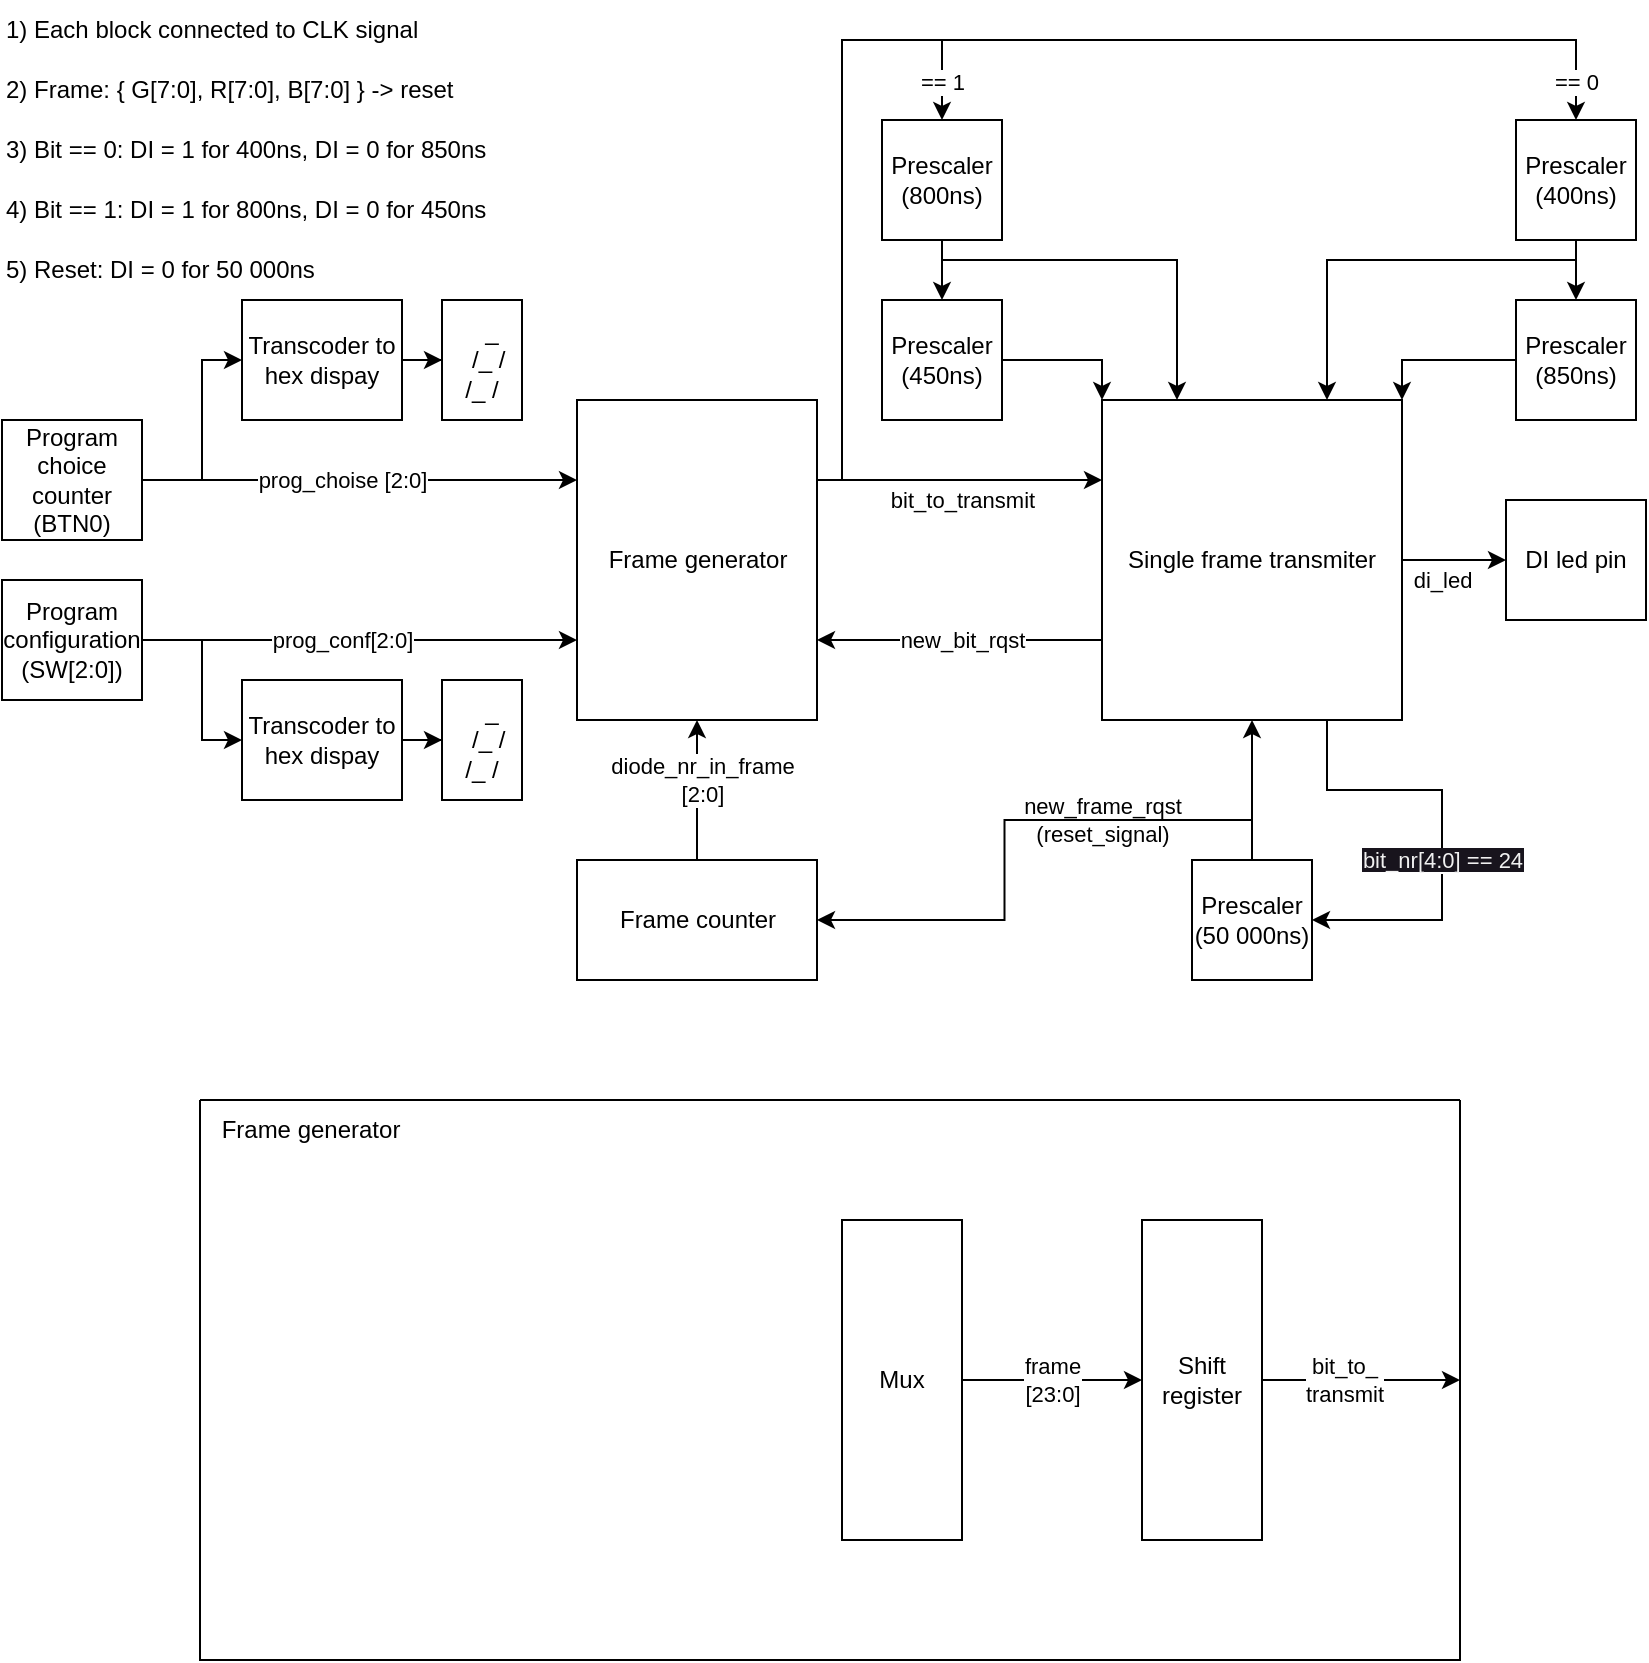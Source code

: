 <mxfile>
    <diagram id="C5RBs43oDa-KdzZeNtuy" name="Page-1">
        <mxGraphModel dx="2132" dy="1206" grid="1" gridSize="10" guides="1" tooltips="1" connect="1" arrows="1" fold="1" page="1" pageScale="1" pageWidth="827" pageHeight="1169" math="0" shadow="0">
            <root>
                <mxCell id="WIyWlLk6GJQsqaUBKTNV-0"/>
                <mxCell id="WIyWlLk6GJQsqaUBKTNV-1" parent="WIyWlLk6GJQsqaUBKTNV-0"/>
                <mxCell id="ReCScM4sRMLZIFWJEKZz-17" value="prog_choise [2:0]" style="edgeStyle=orthogonalEdgeStyle;rounded=0;orthogonalLoop=1;jettySize=auto;html=1;entryX=0;entryY=0.25;entryDx=0;entryDy=0;" parent="WIyWlLk6GJQsqaUBKTNV-1" source="ReCScM4sRMLZIFWJEKZz-0" target="ReCScM4sRMLZIFWJEKZz-15" edge="1">
                    <mxGeometry x="-0.081" relative="1" as="geometry">
                        <Array as="points">
                            <mxPoint x="140" y="240"/>
                            <mxPoint x="140" y="240"/>
                        </Array>
                        <mxPoint as="offset"/>
                    </mxGeometry>
                </mxCell>
                <mxCell id="ReCScM4sRMLZIFWJEKZz-23" style="edgeStyle=orthogonalEdgeStyle;rounded=0;orthogonalLoop=1;jettySize=auto;html=1;entryX=0;entryY=0.5;entryDx=0;entryDy=0;" parent="WIyWlLk6GJQsqaUBKTNV-1" source="ReCScM4sRMLZIFWJEKZz-0" target="ReCScM4sRMLZIFWJEKZz-3" edge="1">
                    <mxGeometry relative="1" as="geometry">
                        <Array as="points">
                            <mxPoint x="100" y="240"/>
                            <mxPoint x="100" y="180"/>
                        </Array>
                    </mxGeometry>
                </mxCell>
                <mxCell id="ReCScM4sRMLZIFWJEKZz-0" value="Program choice&lt;br&gt;counter&lt;br&gt;(BTN0)" style="rounded=0;whiteSpace=wrap;html=1;" parent="WIyWlLk6GJQsqaUBKTNV-1" vertex="1">
                    <mxGeometry y="210" width="70" height="60" as="geometry"/>
                </mxCell>
                <mxCell id="ReCScM4sRMLZIFWJEKZz-16" value="prog_conf[2:0]" style="edgeStyle=orthogonalEdgeStyle;rounded=0;orthogonalLoop=1;jettySize=auto;html=1;entryX=0;entryY=0.75;entryDx=0;entryDy=0;" parent="WIyWlLk6GJQsqaUBKTNV-1" source="ReCScM4sRMLZIFWJEKZz-1" target="ReCScM4sRMLZIFWJEKZz-15" edge="1">
                    <mxGeometry x="-0.081" relative="1" as="geometry">
                        <Array as="points">
                            <mxPoint x="90" y="320"/>
                            <mxPoint x="90" y="320"/>
                        </Array>
                        <mxPoint as="offset"/>
                    </mxGeometry>
                </mxCell>
                <mxCell id="ReCScM4sRMLZIFWJEKZz-24" style="edgeStyle=orthogonalEdgeStyle;rounded=0;orthogonalLoop=1;jettySize=auto;html=1;entryX=0;entryY=0.5;entryDx=0;entryDy=0;" parent="WIyWlLk6GJQsqaUBKTNV-1" source="ReCScM4sRMLZIFWJEKZz-1" target="ReCScM4sRMLZIFWJEKZz-9" edge="1">
                    <mxGeometry relative="1" as="geometry">
                        <Array as="points">
                            <mxPoint x="100" y="320"/>
                            <mxPoint x="100" y="370"/>
                        </Array>
                    </mxGeometry>
                </mxCell>
                <mxCell id="ReCScM4sRMLZIFWJEKZz-1" value="Program configuration&lt;br&gt;(SW[2:0])" style="rounded=0;whiteSpace=wrap;html=1;" parent="WIyWlLk6GJQsqaUBKTNV-1" vertex="1">
                    <mxGeometry y="290" width="70" height="60" as="geometry"/>
                </mxCell>
                <mxCell id="ReCScM4sRMLZIFWJEKZz-7" style="edgeStyle=orthogonalEdgeStyle;rounded=0;orthogonalLoop=1;jettySize=auto;html=1;" parent="WIyWlLk6GJQsqaUBKTNV-1" source="ReCScM4sRMLZIFWJEKZz-3" target="ReCScM4sRMLZIFWJEKZz-4" edge="1">
                    <mxGeometry relative="1" as="geometry"/>
                </mxCell>
                <mxCell id="ReCScM4sRMLZIFWJEKZz-3" value="Transcoder to hex dispay" style="rounded=0;whiteSpace=wrap;html=1;" parent="WIyWlLk6GJQsqaUBKTNV-1" vertex="1">
                    <mxGeometry x="120" y="150" width="80" height="60" as="geometry"/>
                </mxCell>
                <mxCell id="ReCScM4sRMLZIFWJEKZz-4" value="&amp;nbsp; &amp;nbsp; &amp;nbsp;_&amp;nbsp;&amp;nbsp;&lt;br&gt;&amp;nbsp; /_ /&lt;br&gt;/_ /" style="rounded=0;whiteSpace=wrap;html=1;" parent="WIyWlLk6GJQsqaUBKTNV-1" vertex="1">
                    <mxGeometry x="220" y="150" width="40" height="60" as="geometry"/>
                </mxCell>
                <mxCell id="ReCScM4sRMLZIFWJEKZz-8" style="edgeStyle=orthogonalEdgeStyle;rounded=0;orthogonalLoop=1;jettySize=auto;html=1;" parent="WIyWlLk6GJQsqaUBKTNV-1" source="ReCScM4sRMLZIFWJEKZz-9" target="ReCScM4sRMLZIFWJEKZz-10" edge="1">
                    <mxGeometry relative="1" as="geometry"/>
                </mxCell>
                <mxCell id="ReCScM4sRMLZIFWJEKZz-9" value="Transcoder to hex dispay" style="rounded=0;whiteSpace=wrap;html=1;" parent="WIyWlLk6GJQsqaUBKTNV-1" vertex="1">
                    <mxGeometry x="120" y="340" width="80" height="60" as="geometry"/>
                </mxCell>
                <mxCell id="ReCScM4sRMLZIFWJEKZz-10" value="&amp;nbsp; &amp;nbsp; &amp;nbsp;_&amp;nbsp;&amp;nbsp;&lt;br&gt;&amp;nbsp; /_ /&lt;br&gt;/_ /" style="rounded=0;whiteSpace=wrap;html=1;" parent="WIyWlLk6GJQsqaUBKTNV-1" vertex="1">
                    <mxGeometry x="220" y="340" width="40" height="60" as="geometry"/>
                </mxCell>
                <mxCell id="ReCScM4sRMLZIFWJEKZz-19" value="bit_to_transmit" style="edgeStyle=orthogonalEdgeStyle;rounded=0;orthogonalLoop=1;jettySize=auto;html=1;exitX=1;exitY=0.25;exitDx=0;exitDy=0;entryX=0;entryY=0.25;entryDx=0;entryDy=0;" parent="WIyWlLk6GJQsqaUBKTNV-1" source="ReCScM4sRMLZIFWJEKZz-15" target="ReCScM4sRMLZIFWJEKZz-18" edge="1">
                    <mxGeometry x="0.018" y="-10" relative="1" as="geometry">
                        <mxPoint as="offset"/>
                    </mxGeometry>
                </mxCell>
                <mxCell id="ReCScM4sRMLZIFWJEKZz-75" value="== 1" style="edgeStyle=orthogonalEdgeStyle;rounded=0;orthogonalLoop=1;jettySize=auto;html=1;exitX=1;exitY=0.25;exitDx=0;exitDy=0;entryX=0.5;entryY=0;entryDx=0;entryDy=0;" parent="WIyWlLk6GJQsqaUBKTNV-1" source="ReCScM4sRMLZIFWJEKZz-15" target="ReCScM4sRMLZIFWJEKZz-46" edge="1">
                    <mxGeometry x="0.883" relative="1" as="geometry">
                        <Array as="points">
                            <mxPoint x="420" y="240"/>
                            <mxPoint x="420" y="20"/>
                            <mxPoint x="470" y="20"/>
                        </Array>
                        <mxPoint as="offset"/>
                    </mxGeometry>
                </mxCell>
                <mxCell id="ReCScM4sRMLZIFWJEKZz-76" value="== 0" style="edgeStyle=orthogonalEdgeStyle;rounded=0;orthogonalLoop=1;jettySize=auto;html=1;exitX=1;exitY=0.25;exitDx=0;exitDy=0;entryX=0.5;entryY=0;entryDx=0;entryDy=0;" parent="WIyWlLk6GJQsqaUBKTNV-1" source="ReCScM4sRMLZIFWJEKZz-15" target="ReCScM4sRMLZIFWJEKZz-44" edge="1">
                    <mxGeometry x="0.939" relative="1" as="geometry">
                        <Array as="points">
                            <mxPoint x="420" y="240"/>
                            <mxPoint x="420" y="20"/>
                            <mxPoint x="787" y="20"/>
                        </Array>
                        <mxPoint as="offset"/>
                    </mxGeometry>
                </mxCell>
                <mxCell id="ReCScM4sRMLZIFWJEKZz-15" value="Frame generator" style="rounded=0;whiteSpace=wrap;html=1;" parent="WIyWlLk6GJQsqaUBKTNV-1" vertex="1">
                    <mxGeometry x="287.5" y="200" width="120" height="160" as="geometry"/>
                </mxCell>
                <mxCell id="ReCScM4sRMLZIFWJEKZz-20" value="new_bit_rqst" style="edgeStyle=orthogonalEdgeStyle;rounded=0;orthogonalLoop=1;jettySize=auto;html=1;exitX=0;exitY=0.75;exitDx=0;exitDy=0;entryX=1;entryY=0.75;entryDx=0;entryDy=0;" parent="WIyWlLk6GJQsqaUBKTNV-1" source="ReCScM4sRMLZIFWJEKZz-18" target="ReCScM4sRMLZIFWJEKZz-15" edge="1">
                    <mxGeometry x="-0.015" relative="1" as="geometry">
                        <mxPoint as="offset"/>
                    </mxGeometry>
                </mxCell>
                <mxCell id="ReCScM4sRMLZIFWJEKZz-43" value="di_led" style="edgeStyle=orthogonalEdgeStyle;rounded=0;orthogonalLoop=1;jettySize=auto;html=1;exitX=1;exitY=0.5;exitDx=0;exitDy=0;entryX=0;entryY=0.5;entryDx=0;entryDy=0;" parent="WIyWlLk6GJQsqaUBKTNV-1" source="ReCScM4sRMLZIFWJEKZz-18" target="ReCScM4sRMLZIFWJEKZz-42" edge="1">
                    <mxGeometry x="-0.231" y="-10" relative="1" as="geometry">
                        <mxPoint as="offset"/>
                    </mxGeometry>
                </mxCell>
                <mxCell id="SBEQxGCfqNhmNSEYYJd9-0" value="&lt;span style=&quot;color: rgb(240, 240, 240); font-family: Helvetica; font-size: 11px; font-style: normal; font-variant-ligatures: normal; font-variant-caps: normal; font-weight: 400; letter-spacing: normal; orphans: 2; text-align: center; text-indent: 0px; text-transform: none; widows: 2; word-spacing: 0px; -webkit-text-stroke-width: 0px; background-color: rgb(24, 20, 29); text-decoration-thickness: initial; text-decoration-style: initial; text-decoration-color: initial; float: none; display: inline !important;&quot;&gt;bit_nr[4:0] == 24&lt;/span&gt;" style="edgeStyle=orthogonalEdgeStyle;rounded=0;orthogonalLoop=1;jettySize=auto;html=1;exitX=0.75;exitY=1;exitDx=0;exitDy=0;entryX=1;entryY=0.5;entryDx=0;entryDy=0;" parent="WIyWlLk6GJQsqaUBKTNV-1" source="ReCScM4sRMLZIFWJEKZz-18" target="ReCScM4sRMLZIFWJEKZz-29" edge="1">
                    <mxGeometry x="0.146" relative="1" as="geometry">
                        <mxPoint as="offset"/>
                    </mxGeometry>
                </mxCell>
                <mxCell id="ReCScM4sRMLZIFWJEKZz-18" value="Single frame transmiter" style="rounded=0;whiteSpace=wrap;html=1;" parent="WIyWlLk6GJQsqaUBKTNV-1" vertex="1">
                    <mxGeometry x="550" y="200" width="150" height="160" as="geometry"/>
                </mxCell>
                <mxCell id="ReCScM4sRMLZIFWJEKZz-26" value="diode_nr_in_frame&lt;br&gt;[2:0]" style="edgeStyle=orthogonalEdgeStyle;rounded=0;orthogonalLoop=1;jettySize=auto;html=1;exitX=0.5;exitY=0;exitDx=0;exitDy=0;entryX=0.5;entryY=1;entryDx=0;entryDy=0;" parent="WIyWlLk6GJQsqaUBKTNV-1" source="ReCScM4sRMLZIFWJEKZz-25" target="ReCScM4sRMLZIFWJEKZz-15" edge="1">
                    <mxGeometry x="0.143" y="-2" relative="1" as="geometry">
                        <mxPoint as="offset"/>
                    </mxGeometry>
                </mxCell>
                <mxCell id="ReCScM4sRMLZIFWJEKZz-25" value="Frame counter" style="rounded=0;whiteSpace=wrap;html=1;" parent="WIyWlLk6GJQsqaUBKTNV-1" vertex="1">
                    <mxGeometry x="287.5" y="430" width="120" height="60" as="geometry"/>
                </mxCell>
                <mxCell id="ReCScM4sRMLZIFWJEKZz-34" style="edgeStyle=orthogonalEdgeStyle;rounded=0;orthogonalLoop=1;jettySize=auto;html=1;exitX=0;exitY=0.5;exitDx=0;exitDy=0;entryX=0;entryY=0.5;entryDx=0;entryDy=0;" parent="WIyWlLk6GJQsqaUBKTNV-1" source="ReCScM4sRMLZIFWJEKZz-29" target="ReCScM4sRMLZIFWJEKZz-29" edge="1">
                    <mxGeometry relative="1" as="geometry"/>
                </mxCell>
                <mxCell id="ReCScM4sRMLZIFWJEKZz-37" value="new_frame_rqst&lt;br&gt;(reset_signal)" style="edgeStyle=orthogonalEdgeStyle;rounded=0;orthogonalLoop=1;jettySize=auto;html=1;entryX=0.5;entryY=1;entryDx=0;entryDy=0;" parent="WIyWlLk6GJQsqaUBKTNV-1" source="ReCScM4sRMLZIFWJEKZz-29" target="ReCScM4sRMLZIFWJEKZz-18" edge="1">
                    <mxGeometry x="-0.429" y="75" relative="1" as="geometry">
                        <mxPoint x="590" y="370" as="targetPoint"/>
                        <mxPoint as="offset"/>
                    </mxGeometry>
                </mxCell>
                <mxCell id="SBEQxGCfqNhmNSEYYJd9-1" style="edgeStyle=orthogonalEdgeStyle;rounded=0;orthogonalLoop=1;jettySize=auto;html=1;exitX=0.5;exitY=0;exitDx=0;exitDy=0;entryX=1;entryY=0.5;entryDx=0;entryDy=0;" parent="WIyWlLk6GJQsqaUBKTNV-1" source="ReCScM4sRMLZIFWJEKZz-29" target="ReCScM4sRMLZIFWJEKZz-25" edge="1">
                    <mxGeometry relative="1" as="geometry"/>
                </mxCell>
                <mxCell id="ReCScM4sRMLZIFWJEKZz-29" value="Prescaler&lt;br&gt;(50 000ns)" style="rounded=0;whiteSpace=wrap;html=1;" parent="WIyWlLk6GJQsqaUBKTNV-1" vertex="1">
                    <mxGeometry x="595" y="430" width="60" height="60" as="geometry"/>
                </mxCell>
                <mxCell id="ReCScM4sRMLZIFWJEKZz-38" value="2) Frame: { G[7:0], R[7:0], B[7:0] } -&amp;gt; reset" style="text;html=1;align=left;verticalAlign=middle;resizable=0;points=[];autosize=1;strokeColor=none;fillColor=none;" parent="WIyWlLk6GJQsqaUBKTNV-1" vertex="1">
                    <mxGeometry y="30" width="250" height="30" as="geometry"/>
                </mxCell>
                <mxCell id="ReCScM4sRMLZIFWJEKZz-39" value="3) Bit == 0: DI = 1 for 400ns, DI = 0 for 850ns" style="text;html=1;align=left;verticalAlign=middle;resizable=0;points=[];autosize=1;strokeColor=none;fillColor=none;" parent="WIyWlLk6GJQsqaUBKTNV-1" vertex="1">
                    <mxGeometry y="60" width="260" height="30" as="geometry"/>
                </mxCell>
                <mxCell id="ReCScM4sRMLZIFWJEKZz-40" value="4) Bit == 1: DI = 1 for 800ns, DI = 0 for 450ns" style="text;html=1;align=left;verticalAlign=middle;resizable=0;points=[];autosize=1;strokeColor=none;fillColor=none;" parent="WIyWlLk6GJQsqaUBKTNV-1" vertex="1">
                    <mxGeometry y="90" width="260" height="30" as="geometry"/>
                </mxCell>
                <mxCell id="ReCScM4sRMLZIFWJEKZz-41" value="5) Reset: DI = 0 for 50 000ns" style="text;html=1;align=left;verticalAlign=middle;resizable=0;points=[];autosize=1;strokeColor=none;fillColor=none;" parent="WIyWlLk6GJQsqaUBKTNV-1" vertex="1">
                    <mxGeometry y="120" width="180" height="30" as="geometry"/>
                </mxCell>
                <mxCell id="ReCScM4sRMLZIFWJEKZz-42" value="DI led pin" style="rounded=0;whiteSpace=wrap;html=1;" parent="WIyWlLk6GJQsqaUBKTNV-1" vertex="1">
                    <mxGeometry x="752" y="250" width="70" height="60" as="geometry"/>
                </mxCell>
                <mxCell id="ReCScM4sRMLZIFWJEKZz-71" style="edgeStyle=orthogonalEdgeStyle;rounded=0;orthogonalLoop=1;jettySize=auto;html=1;entryX=0.5;entryY=0;entryDx=0;entryDy=0;" parent="WIyWlLk6GJQsqaUBKTNV-1" source="ReCScM4sRMLZIFWJEKZz-44" target="ReCScM4sRMLZIFWJEKZz-45" edge="1">
                    <mxGeometry relative="1" as="geometry"/>
                </mxCell>
                <mxCell id="ReCScM4sRMLZIFWJEKZz-73" style="edgeStyle=orthogonalEdgeStyle;rounded=0;orthogonalLoop=1;jettySize=auto;html=1;exitX=0.5;exitY=1;exitDx=0;exitDy=0;entryX=0.75;entryY=0;entryDx=0;entryDy=0;" parent="WIyWlLk6GJQsqaUBKTNV-1" source="ReCScM4sRMLZIFWJEKZz-44" target="ReCScM4sRMLZIFWJEKZz-18" edge="1">
                    <mxGeometry relative="1" as="geometry">
                        <Array as="points">
                            <mxPoint x="787" y="130"/>
                            <mxPoint x="663" y="130"/>
                        </Array>
                    </mxGeometry>
                </mxCell>
                <mxCell id="ReCScM4sRMLZIFWJEKZz-44" value="Prescaler&lt;br&gt;(400ns)" style="rounded=0;whiteSpace=wrap;html=1;" parent="WIyWlLk6GJQsqaUBKTNV-1" vertex="1">
                    <mxGeometry x="757" y="60" width="60" height="60" as="geometry"/>
                </mxCell>
                <mxCell id="ReCScM4sRMLZIFWJEKZz-69" style="edgeStyle=orthogonalEdgeStyle;rounded=0;orthogonalLoop=1;jettySize=auto;html=1;entryX=1;entryY=0;entryDx=0;entryDy=0;" parent="WIyWlLk6GJQsqaUBKTNV-1" source="ReCScM4sRMLZIFWJEKZz-45" target="ReCScM4sRMLZIFWJEKZz-18" edge="1">
                    <mxGeometry relative="1" as="geometry"/>
                </mxCell>
                <mxCell id="ReCScM4sRMLZIFWJEKZz-45" value="Prescaler&lt;br&gt;(850ns)" style="rounded=0;whiteSpace=wrap;html=1;" parent="WIyWlLk6GJQsqaUBKTNV-1" vertex="1">
                    <mxGeometry x="757" y="150" width="60" height="60" as="geometry"/>
                </mxCell>
                <mxCell id="ReCScM4sRMLZIFWJEKZz-70" style="edgeStyle=orthogonalEdgeStyle;rounded=0;orthogonalLoop=1;jettySize=auto;html=1;entryX=0.5;entryY=0;entryDx=0;entryDy=0;" parent="WIyWlLk6GJQsqaUBKTNV-1" source="ReCScM4sRMLZIFWJEKZz-46" target="ReCScM4sRMLZIFWJEKZz-47" edge="1">
                    <mxGeometry relative="1" as="geometry"/>
                </mxCell>
                <mxCell id="ReCScM4sRMLZIFWJEKZz-72" style="edgeStyle=orthogonalEdgeStyle;rounded=0;orthogonalLoop=1;jettySize=auto;html=1;exitX=0.5;exitY=1;exitDx=0;exitDy=0;entryX=0.25;entryY=0;entryDx=0;entryDy=0;" parent="WIyWlLk6GJQsqaUBKTNV-1" source="ReCScM4sRMLZIFWJEKZz-46" target="ReCScM4sRMLZIFWJEKZz-18" edge="1">
                    <mxGeometry relative="1" as="geometry">
                        <Array as="points">
                            <mxPoint x="470" y="130"/>
                            <mxPoint x="587" y="130"/>
                        </Array>
                    </mxGeometry>
                </mxCell>
                <mxCell id="ReCScM4sRMLZIFWJEKZz-46" value="Prescaler&lt;br&gt;(800ns)" style="rounded=0;whiteSpace=wrap;html=1;" parent="WIyWlLk6GJQsqaUBKTNV-1" vertex="1">
                    <mxGeometry x="440" y="60" width="60" height="60" as="geometry"/>
                </mxCell>
                <mxCell id="ReCScM4sRMLZIFWJEKZz-62" style="edgeStyle=orthogonalEdgeStyle;rounded=0;orthogonalLoop=1;jettySize=auto;html=1;entryX=0;entryY=0;entryDx=0;entryDy=0;" parent="WIyWlLk6GJQsqaUBKTNV-1" source="ReCScM4sRMLZIFWJEKZz-47" target="ReCScM4sRMLZIFWJEKZz-18" edge="1">
                    <mxGeometry relative="1" as="geometry"/>
                </mxCell>
                <mxCell id="ReCScM4sRMLZIFWJEKZz-47" value="Prescaler&lt;br&gt;(450ns)" style="rounded=0;whiteSpace=wrap;html=1;" parent="WIyWlLk6GJQsqaUBKTNV-1" vertex="1">
                    <mxGeometry x="440" y="150" width="60" height="60" as="geometry"/>
                </mxCell>
                <mxCell id="Wm1BEDs0xYY4NqCO6771-0" value="1) Each block connected to CLK signal" style="text;html=1;align=left;verticalAlign=middle;resizable=0;points=[];autosize=1;strokeColor=none;fillColor=none;" parent="WIyWlLk6GJQsqaUBKTNV-1" vertex="1">
                    <mxGeometry width="230" height="30" as="geometry"/>
                </mxCell>
                <object label="" Frame="" id="3">
                    <mxCell style="swimlane;startSize=0;" vertex="1" parent="WIyWlLk6GJQsqaUBKTNV-1">
                        <mxGeometry x="99" y="550" width="630" height="280" as="geometry">
                            <mxRectangle x="100" y="550" width="50" height="40" as="alternateBounds"/>
                        </mxGeometry>
                    </mxCell>
                </object>
                <mxCell id="6" value="frame&lt;br&gt;[23:0]" style="edgeStyle=none;html=1;entryX=0;entryY=0.5;entryDx=0;entryDy=0;" edge="1" parent="3" source="0" target="5">
                    <mxGeometry relative="1" as="geometry"/>
                </mxCell>
                <mxCell id="0" value="Mux" style="rounded=0;whiteSpace=wrap;html=1;" vertex="1" parent="3">
                    <mxGeometry x="321" y="60" width="60" height="160" as="geometry"/>
                </mxCell>
                <mxCell id="4" value="Frame generator" style="text;html=1;align=center;verticalAlign=middle;resizable=0;points=[];autosize=1;strokeColor=none;fillColor=none;" vertex="1" parent="3">
                    <mxGeometry width="110" height="30" as="geometry"/>
                </mxCell>
                <mxCell id="7" style="edgeStyle=none;html=1;entryX=1;entryY=0.5;entryDx=0;entryDy=0;" edge="1" parent="3" source="5" target="3">
                    <mxGeometry relative="1" as="geometry"/>
                </mxCell>
                <mxCell id="8" value="bit_to_&lt;br&gt;transmit" style="edgeLabel;html=1;align=center;verticalAlign=middle;resizable=0;points=[];" vertex="1" connectable="0" parent="7">
                    <mxGeometry x="-0.174" relative="1" as="geometry">
                        <mxPoint as="offset"/>
                    </mxGeometry>
                </mxCell>
                <mxCell id="5" value="Shift register" style="rounded=0;whiteSpace=wrap;html=1;" vertex="1" parent="3">
                    <mxGeometry x="471" y="60" width="60" height="160" as="geometry"/>
                </mxCell>
            </root>
        </mxGraphModel>
    </diagram>
</mxfile>